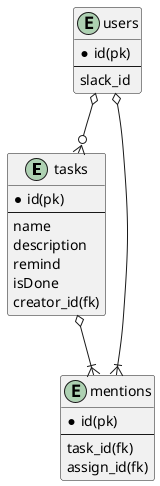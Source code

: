 @startuml esa_clone

entity tasks {
    * id(pk)
    --
    name
    description
    remind
    isDone
    creator_id(fk)
}

entity mentions {
    * id(pk)
    --
    task_id(fk)
    assign_id(fk)
}

entity users {
    * id(pk)
    --
    slack_id
}

users o--o{ tasks
users o--|{ mentions
tasks o--|{ mentions

@enduml 
